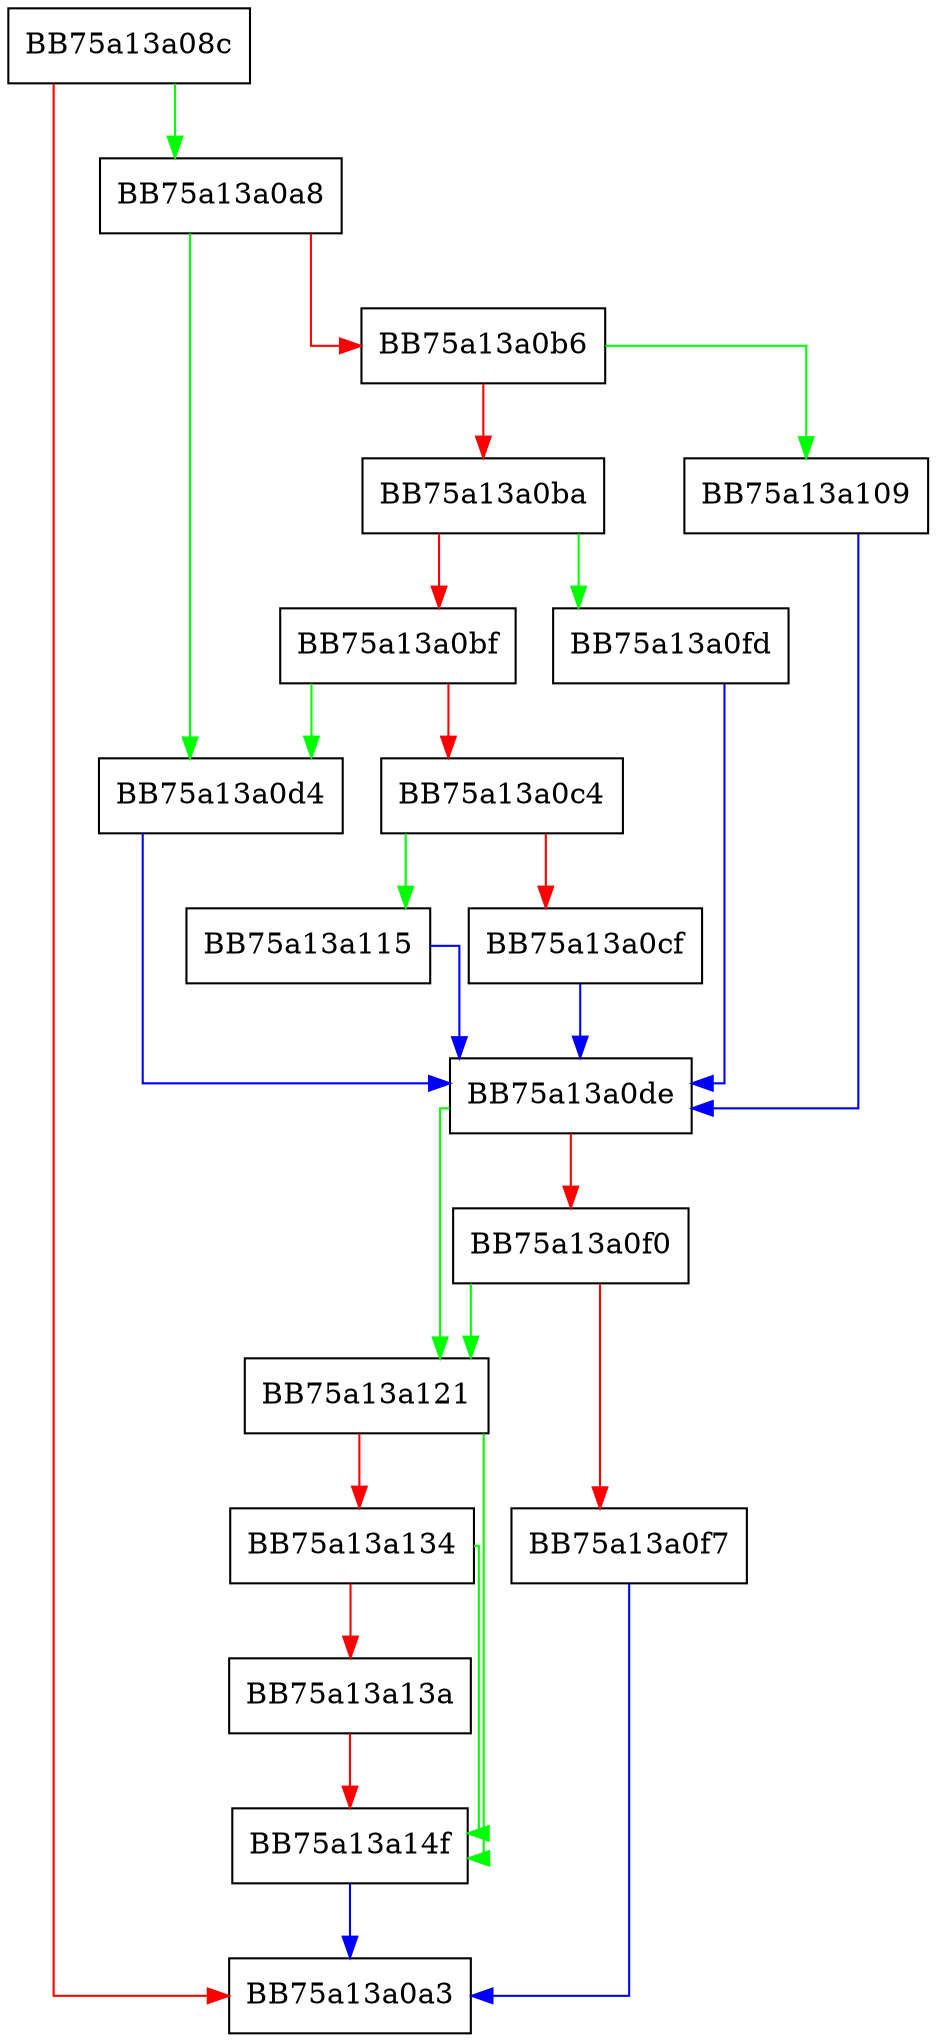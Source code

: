 digraph GetSize {
  node [shape="box"];
  graph [splines=ortho];
  BB75a13a08c -> BB75a13a0a8 [color="green"];
  BB75a13a08c -> BB75a13a0a3 [color="red"];
  BB75a13a0a8 -> BB75a13a0d4 [color="green"];
  BB75a13a0a8 -> BB75a13a0b6 [color="red"];
  BB75a13a0b6 -> BB75a13a109 [color="green"];
  BB75a13a0b6 -> BB75a13a0ba [color="red"];
  BB75a13a0ba -> BB75a13a0fd [color="green"];
  BB75a13a0ba -> BB75a13a0bf [color="red"];
  BB75a13a0bf -> BB75a13a0d4 [color="green"];
  BB75a13a0bf -> BB75a13a0c4 [color="red"];
  BB75a13a0c4 -> BB75a13a115 [color="green"];
  BB75a13a0c4 -> BB75a13a0cf [color="red"];
  BB75a13a0cf -> BB75a13a0de [color="blue"];
  BB75a13a0d4 -> BB75a13a0de [color="blue"];
  BB75a13a0de -> BB75a13a121 [color="green"];
  BB75a13a0de -> BB75a13a0f0 [color="red"];
  BB75a13a0f0 -> BB75a13a121 [color="green"];
  BB75a13a0f0 -> BB75a13a0f7 [color="red"];
  BB75a13a0f7 -> BB75a13a0a3 [color="blue"];
  BB75a13a0fd -> BB75a13a0de [color="blue"];
  BB75a13a109 -> BB75a13a0de [color="blue"];
  BB75a13a115 -> BB75a13a0de [color="blue"];
  BB75a13a121 -> BB75a13a14f [color="green"];
  BB75a13a121 -> BB75a13a134 [color="red"];
  BB75a13a134 -> BB75a13a14f [color="green"];
  BB75a13a134 -> BB75a13a13a [color="red"];
  BB75a13a13a -> BB75a13a14f [color="red"];
  BB75a13a14f -> BB75a13a0a3 [color="blue"];
}